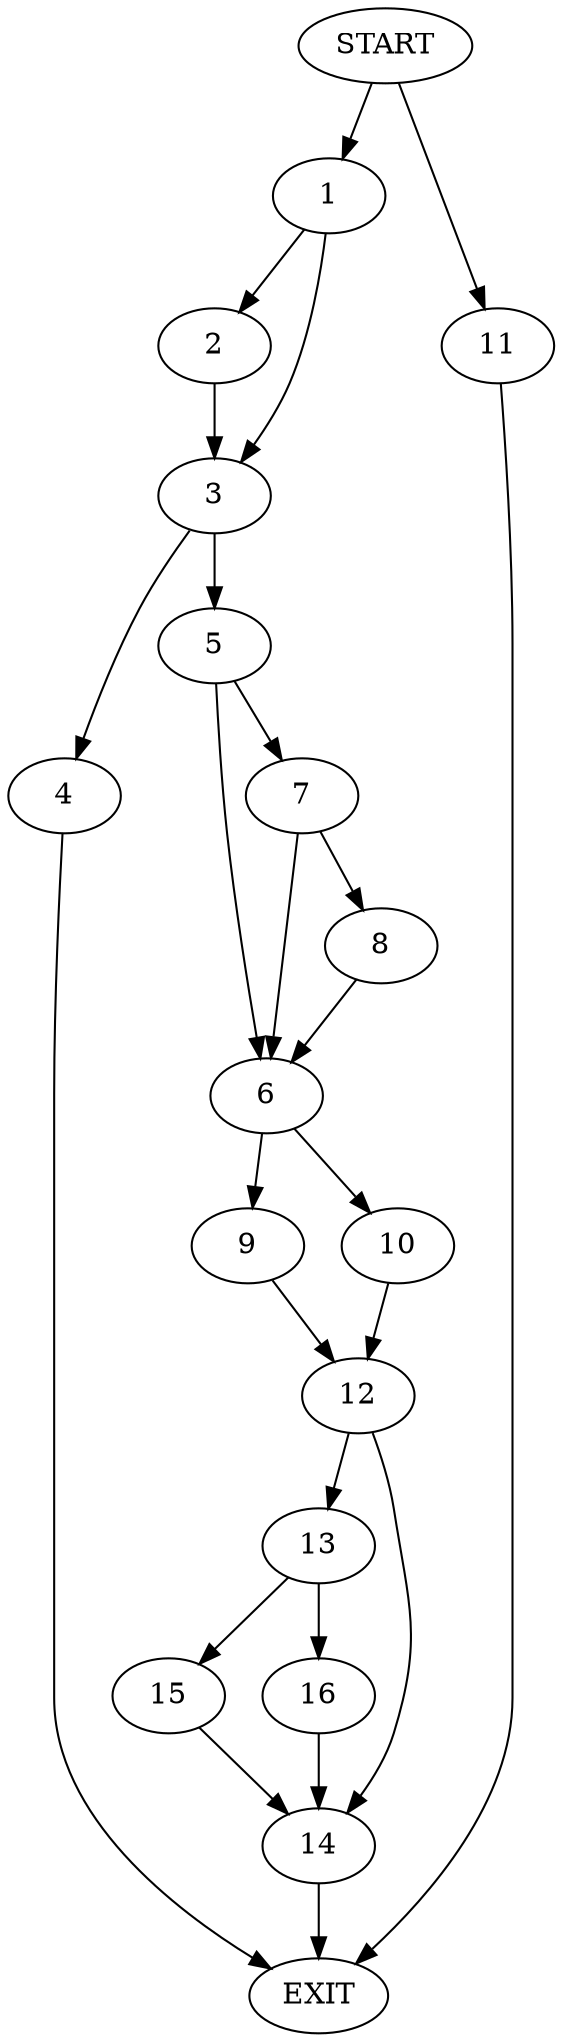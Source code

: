digraph {
0 [label="START"]
17 [label="EXIT"]
0 -> 1
1 -> 2
1 -> 3
2 -> 3
3 -> 4
3 -> 5
5 -> 6
5 -> 7
4 -> 17
7 -> 8
7 -> 6
6 -> 9
6 -> 10
8 -> 6
0 -> 11
11 -> 17
9 -> 12
10 -> 12
12 -> 13
12 -> 14
14 -> 17
13 -> 15
13 -> 16
15 -> 14
16 -> 14
}
